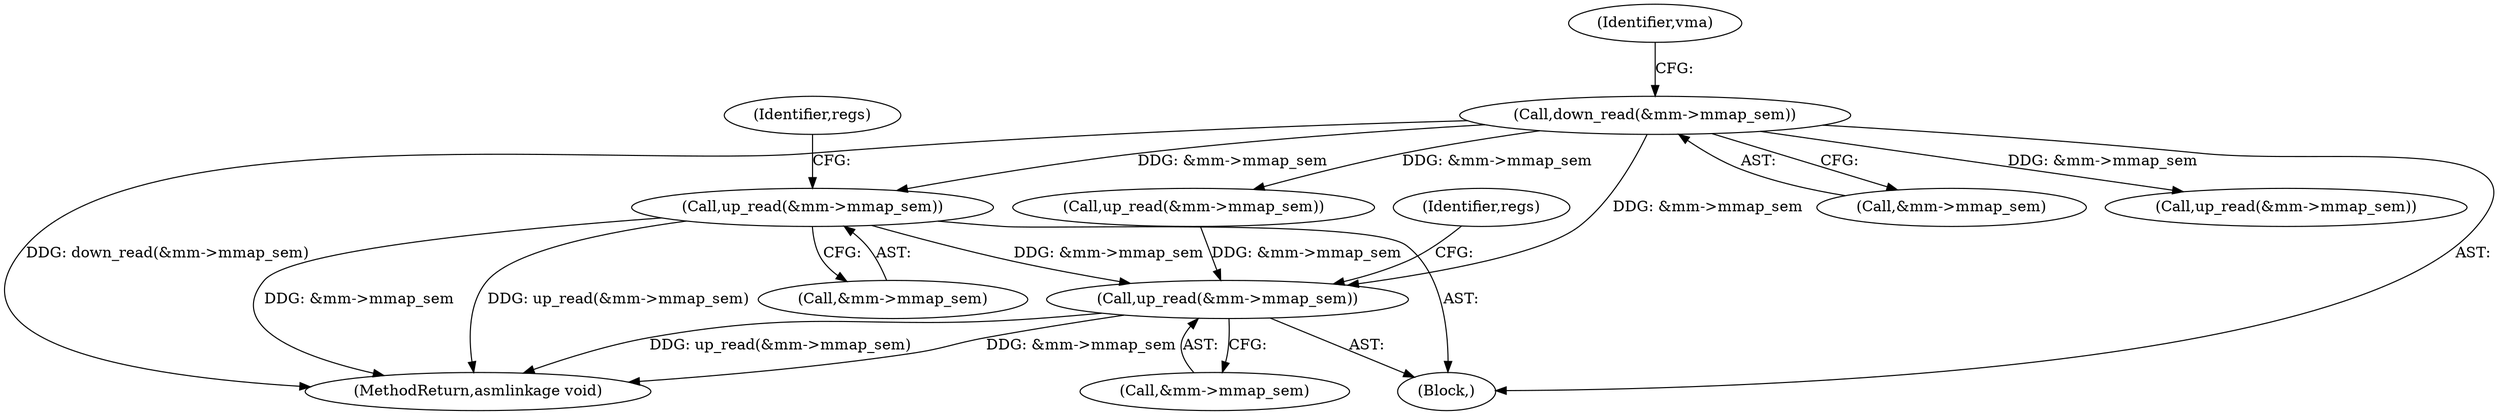 digraph "0_linux_a8b0ca17b80e92faab46ee7179ba9e99ccb61233_30@API" {
"1000341" [label="(Call,up_read(&mm->mmap_sem))"];
"1000147" [label="(Call,down_read(&mm->mmap_sem))"];
"1000455" [label="(Call,up_read(&mm->mmap_sem))"];
"1000341" [label="(Call,up_read(&mm->mmap_sem))"];
"1000147" [label="(Call,down_read(&mm->mmap_sem))"];
"1000348" [label="(Identifier,regs)"];
"1000342" [label="(Call,&mm->mmap_sem)"];
"1000120" [label="(Block,)"];
"1000470" [label="(Call,up_read(&mm->mmap_sem))"];
"1000456" [label="(Call,&mm->mmap_sem)"];
"1000463" [label="(Identifier,regs)"];
"1000504" [label="(MethodReturn,asmlinkage void)"];
"1000148" [label="(Call,&mm->mmap_sem)"];
"1000153" [label="(Identifier,vma)"];
"1000332" [label="(Call,up_read(&mm->mmap_sem))"];
"1000455" [label="(Call,up_read(&mm->mmap_sem))"];
"1000341" -> "1000120"  [label="AST: "];
"1000341" -> "1000342"  [label="CFG: "];
"1000342" -> "1000341"  [label="AST: "];
"1000348" -> "1000341"  [label="CFG: "];
"1000341" -> "1000504"  [label="DDG: &mm->mmap_sem"];
"1000341" -> "1000504"  [label="DDG: up_read(&mm->mmap_sem)"];
"1000147" -> "1000341"  [label="DDG: &mm->mmap_sem"];
"1000341" -> "1000455"  [label="DDG: &mm->mmap_sem"];
"1000147" -> "1000120"  [label="AST: "];
"1000147" -> "1000148"  [label="CFG: "];
"1000148" -> "1000147"  [label="AST: "];
"1000153" -> "1000147"  [label="CFG: "];
"1000147" -> "1000504"  [label="DDG: down_read(&mm->mmap_sem)"];
"1000147" -> "1000332"  [label="DDG: &mm->mmap_sem"];
"1000147" -> "1000455"  [label="DDG: &mm->mmap_sem"];
"1000147" -> "1000470"  [label="DDG: &mm->mmap_sem"];
"1000455" -> "1000120"  [label="AST: "];
"1000455" -> "1000456"  [label="CFG: "];
"1000456" -> "1000455"  [label="AST: "];
"1000463" -> "1000455"  [label="CFG: "];
"1000455" -> "1000504"  [label="DDG: up_read(&mm->mmap_sem)"];
"1000455" -> "1000504"  [label="DDG: &mm->mmap_sem"];
"1000470" -> "1000455"  [label="DDG: &mm->mmap_sem"];
}

